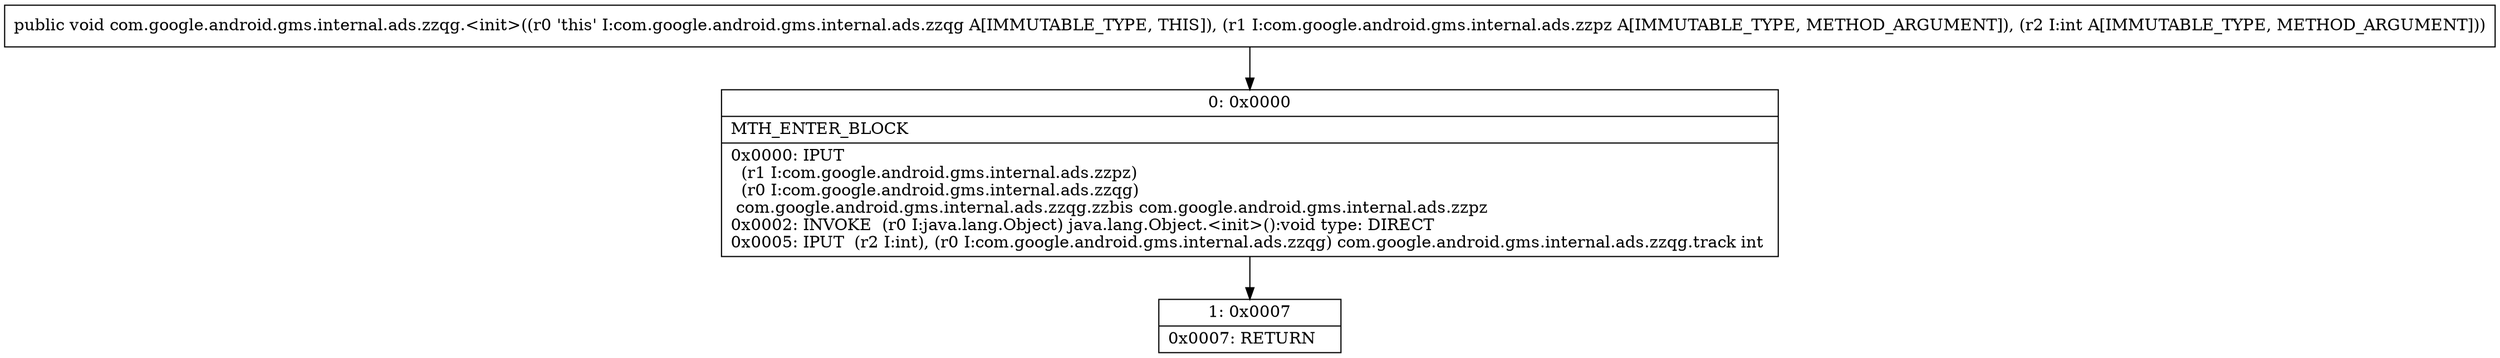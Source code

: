 digraph "CFG forcom.google.android.gms.internal.ads.zzqg.\<init\>(Lcom\/google\/android\/gms\/internal\/ads\/zzpz;I)V" {
Node_0 [shape=record,label="{0\:\ 0x0000|MTH_ENTER_BLOCK\l|0x0000: IPUT  \l  (r1 I:com.google.android.gms.internal.ads.zzpz)\l  (r0 I:com.google.android.gms.internal.ads.zzqg)\l com.google.android.gms.internal.ads.zzqg.zzbis com.google.android.gms.internal.ads.zzpz \l0x0002: INVOKE  (r0 I:java.lang.Object) java.lang.Object.\<init\>():void type: DIRECT \l0x0005: IPUT  (r2 I:int), (r0 I:com.google.android.gms.internal.ads.zzqg) com.google.android.gms.internal.ads.zzqg.track int \l}"];
Node_1 [shape=record,label="{1\:\ 0x0007|0x0007: RETURN   \l}"];
MethodNode[shape=record,label="{public void com.google.android.gms.internal.ads.zzqg.\<init\>((r0 'this' I:com.google.android.gms.internal.ads.zzqg A[IMMUTABLE_TYPE, THIS]), (r1 I:com.google.android.gms.internal.ads.zzpz A[IMMUTABLE_TYPE, METHOD_ARGUMENT]), (r2 I:int A[IMMUTABLE_TYPE, METHOD_ARGUMENT])) }"];
MethodNode -> Node_0;
Node_0 -> Node_1;
}

